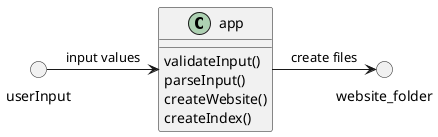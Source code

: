 @startuml
'https://plantuml.com/class-diagram

class app
() userInput
() website_folder

userInput -> app : input values
app -> website_folder : create files


class app {
validateInput()
parseInput()
createWebsite()
createIndex()
}

@enduml